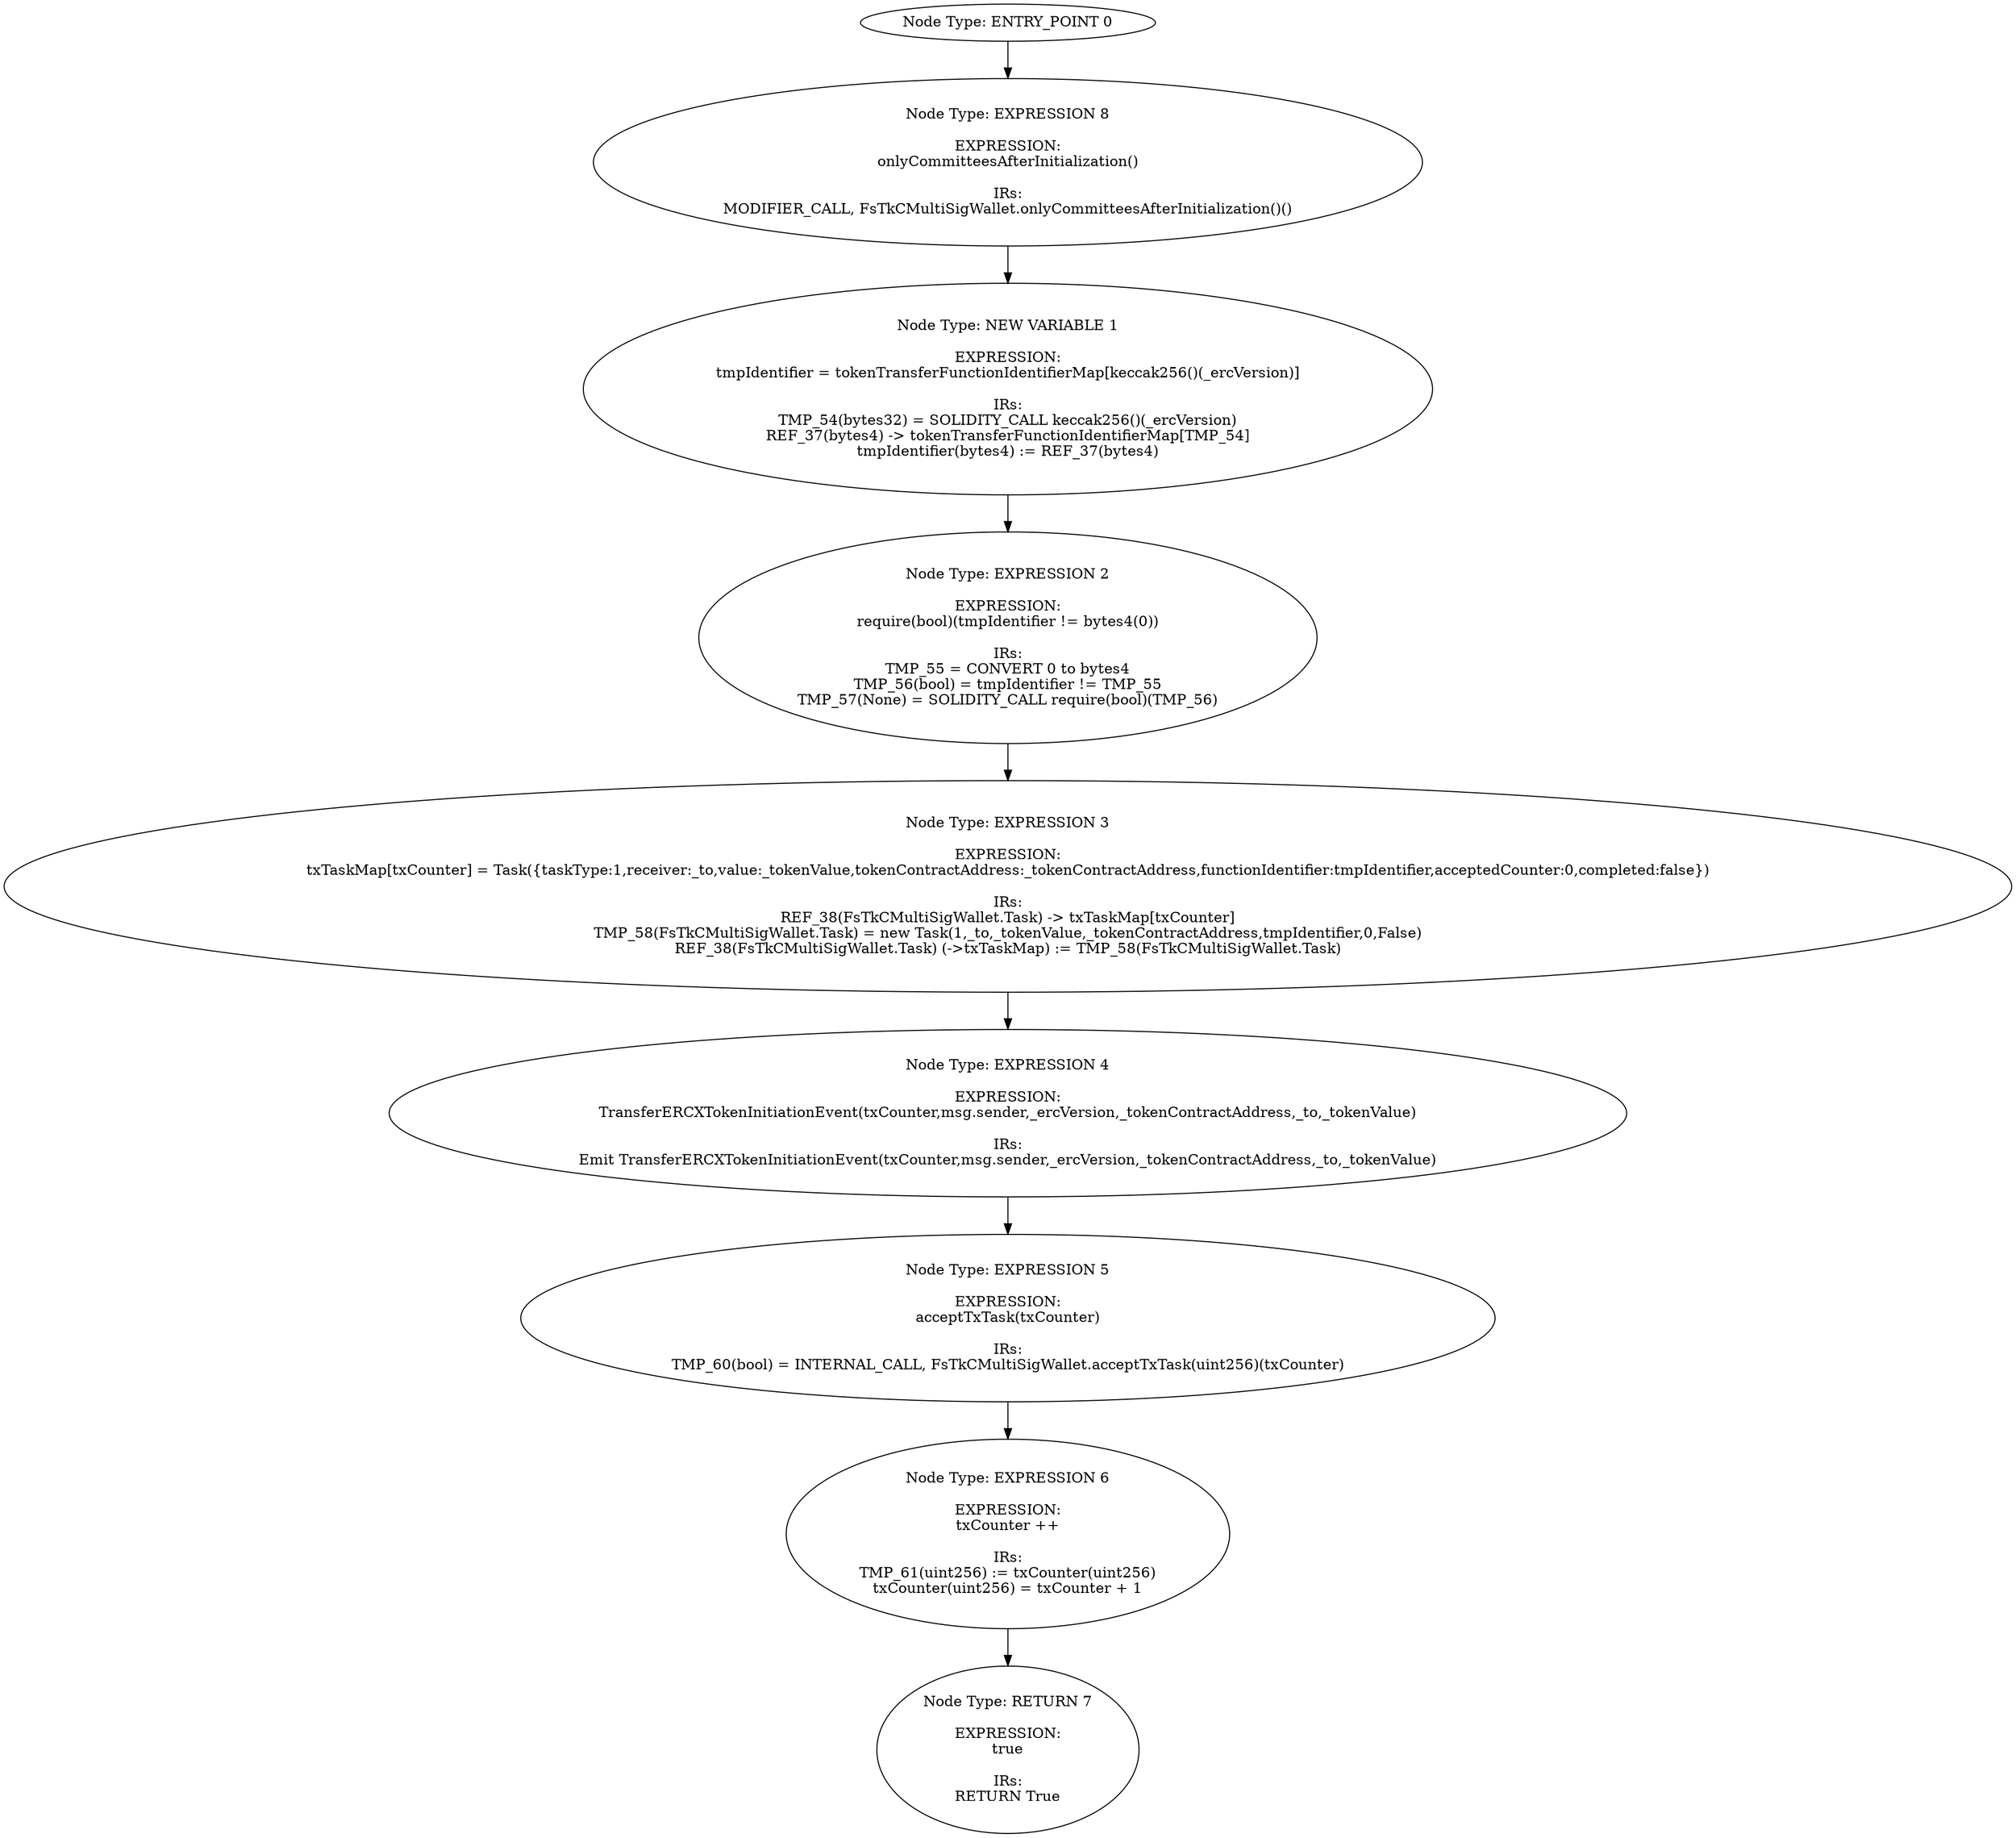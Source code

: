 digraph{
0[label="Node Type: ENTRY_POINT 0
"];
0->8;
1[label="Node Type: NEW VARIABLE 1

EXPRESSION:
tmpIdentifier = tokenTransferFunctionIdentifierMap[keccak256()(_ercVersion)]

IRs:
TMP_54(bytes32) = SOLIDITY_CALL keccak256()(_ercVersion)
REF_37(bytes4) -> tokenTransferFunctionIdentifierMap[TMP_54]
tmpIdentifier(bytes4) := REF_37(bytes4)"];
1->2;
2[label="Node Type: EXPRESSION 2

EXPRESSION:
require(bool)(tmpIdentifier != bytes4(0))

IRs:
TMP_55 = CONVERT 0 to bytes4
TMP_56(bool) = tmpIdentifier != TMP_55
TMP_57(None) = SOLIDITY_CALL require(bool)(TMP_56)"];
2->3;
3[label="Node Type: EXPRESSION 3

EXPRESSION:
txTaskMap[txCounter] = Task({taskType:1,receiver:_to,value:_tokenValue,tokenContractAddress:_tokenContractAddress,functionIdentifier:tmpIdentifier,acceptedCounter:0,completed:false})

IRs:
REF_38(FsTkCMultiSigWallet.Task) -> txTaskMap[txCounter]
TMP_58(FsTkCMultiSigWallet.Task) = new Task(1,_to,_tokenValue,_tokenContractAddress,tmpIdentifier,0,False)
REF_38(FsTkCMultiSigWallet.Task) (->txTaskMap) := TMP_58(FsTkCMultiSigWallet.Task)"];
3->4;
4[label="Node Type: EXPRESSION 4

EXPRESSION:
TransferERCXTokenInitiationEvent(txCounter,msg.sender,_ercVersion,_tokenContractAddress,_to,_tokenValue)

IRs:
Emit TransferERCXTokenInitiationEvent(txCounter,msg.sender,_ercVersion,_tokenContractAddress,_to,_tokenValue)"];
4->5;
5[label="Node Type: EXPRESSION 5

EXPRESSION:
acceptTxTask(txCounter)

IRs:
TMP_60(bool) = INTERNAL_CALL, FsTkCMultiSigWallet.acceptTxTask(uint256)(txCounter)"];
5->6;
6[label="Node Type: EXPRESSION 6

EXPRESSION:
txCounter ++

IRs:
TMP_61(uint256) := txCounter(uint256)
txCounter(uint256) = txCounter + 1"];
6->7;
7[label="Node Type: RETURN 7

EXPRESSION:
true

IRs:
RETURN True"];
8[label="Node Type: EXPRESSION 8

EXPRESSION:
onlyCommitteesAfterInitialization()

IRs:
MODIFIER_CALL, FsTkCMultiSigWallet.onlyCommitteesAfterInitialization()()"];
8->1;
}
